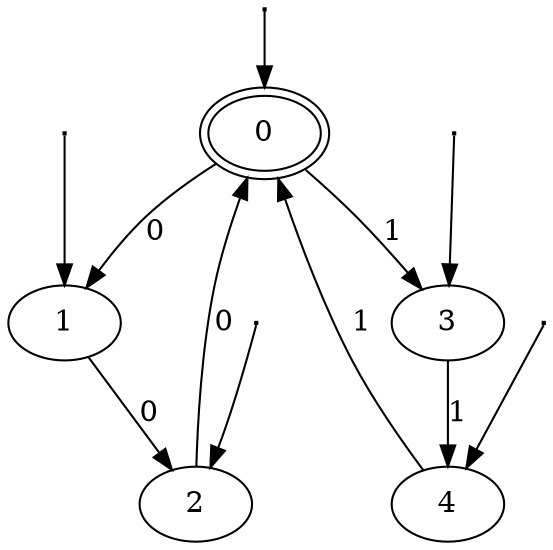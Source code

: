 digraph  {
0 [is_final=True, is_start=True, label=0, peripheries=2];
"0_starting" [height="0.0", label="", shape=None, width="0.0"];
1 [is_final=False, is_start=True, label=1, peripheries=1];
"1_starting" [height="0.0", label="", shape=None, width="0.0"];
2 [is_final=False, is_start=True, label=2, peripheries=1];
"2_starting" [height="0.0", label="", shape=None, width="0.0"];
3 [is_final=False, is_start=True, label=3, peripheries=1];
"3_starting" [height="0.0", label="", shape=None, width="0.0"];
4 [is_final=False, is_start=True, label=4, peripheries=1];
"4_starting" [height="0.0", label="", shape=None, width="0.0"];
0 -> 1  [key=0, label=0];
0 -> 3  [key=0, label=1];
"0_starting" -> 0  [key=0];
1 -> 2  [key=0, label=0];
"1_starting" -> 1  [key=0];
2 -> 0  [key=0, label=0];
"2_starting" -> 2  [key=0];
3 -> 4  [key=0, label=1];
"3_starting" -> 3  [key=0];
4 -> 0  [key=0, label=1];
"4_starting" -> 4  [key=0];
}
